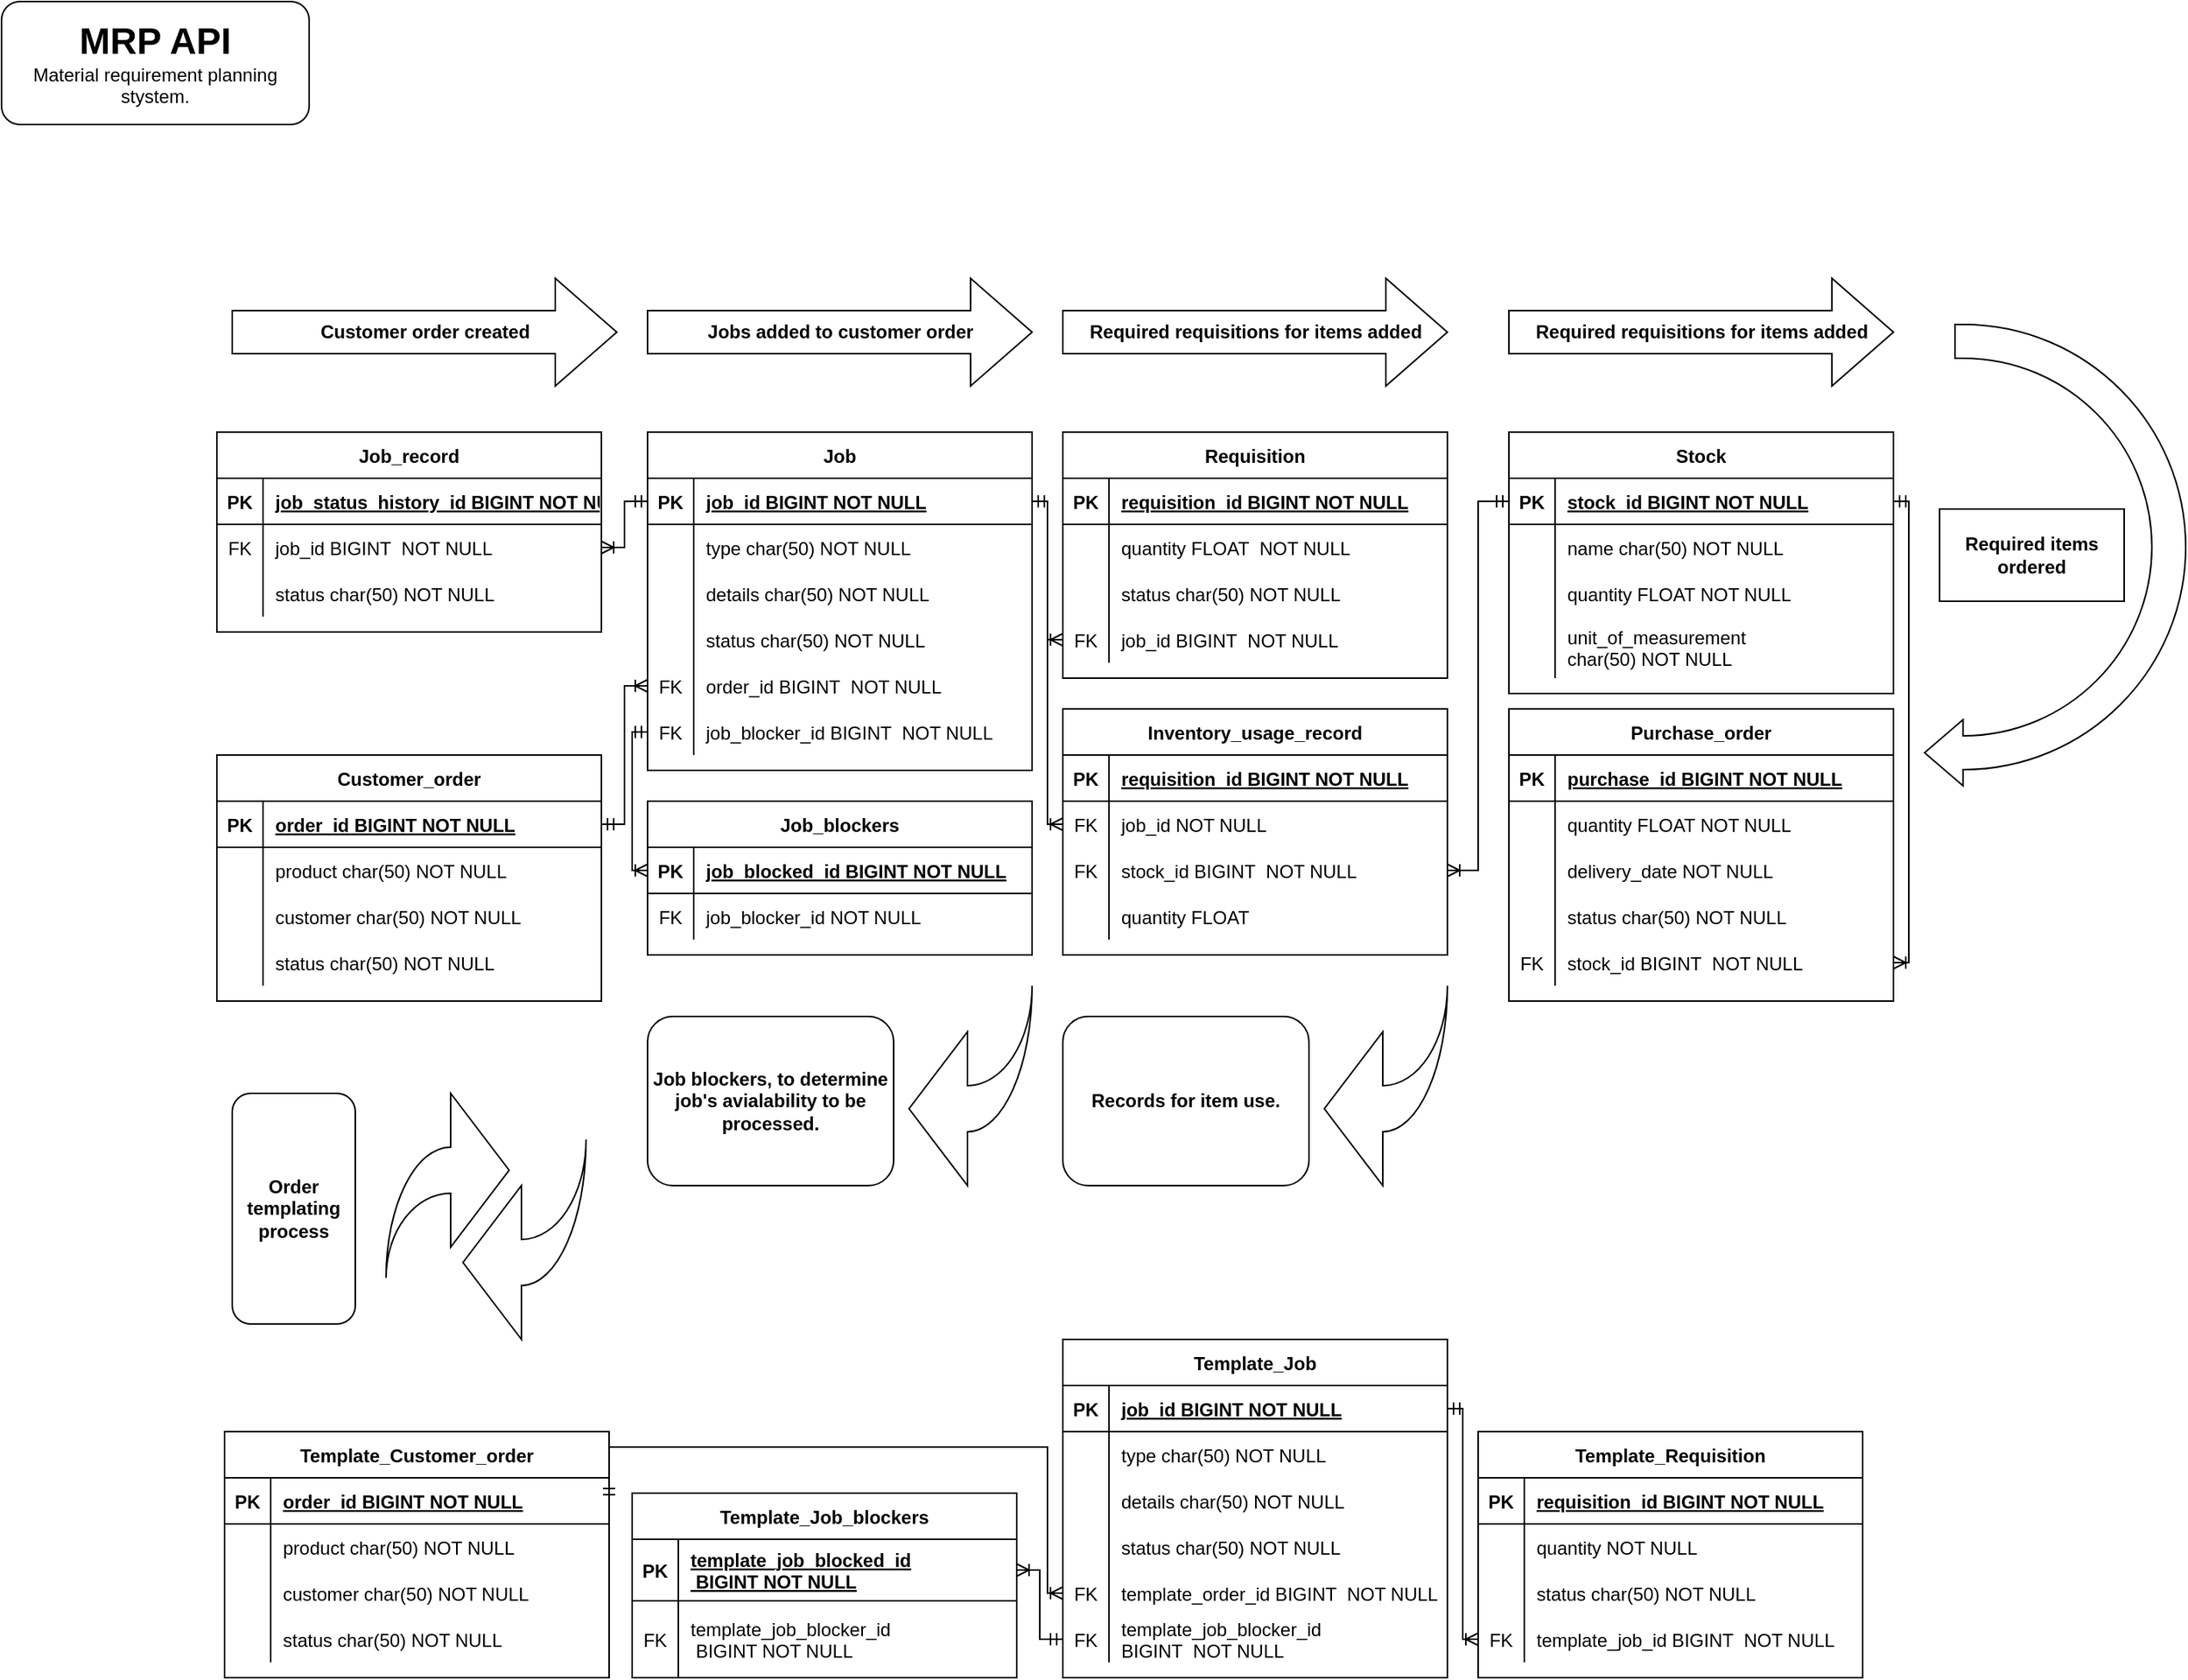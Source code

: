 <mxfile version="24.4.0" type="device">
  <diagram id="R2lEEEUBdFMjLlhIrx00" name="Page-1">
    <mxGraphModel dx="1674" dy="836" grid="1" gridSize="10" guides="1" tooltips="1" connect="1" arrows="1" fold="1" page="1" pageScale="1" pageWidth="850" pageHeight="1100" math="0" shadow="0" extFonts="Permanent Marker^https://fonts.googleapis.com/css?family=Permanent+Marker">
      <root>
        <mxCell id="0" />
        <mxCell id="1" parent="0" />
        <mxCell id="yjCjI1RA0RK06gxf6Pbv-181" value="Customer_order" style="shape=table;startSize=30;container=1;collapsible=1;childLayout=tableLayout;fixedRows=1;rowLines=0;fontStyle=1;align=center;resizeLast=1;" parent="1" vertex="1">
          <mxGeometry x="170" y="500" width="250" height="160" as="geometry" />
        </mxCell>
        <mxCell id="yjCjI1RA0RK06gxf6Pbv-182" value="" style="shape=partialRectangle;collapsible=0;dropTarget=0;pointerEvents=0;fillColor=none;points=[[0,0.5],[1,0.5]];portConstraint=eastwest;top=0;left=0;right=0;bottom=1;" parent="yjCjI1RA0RK06gxf6Pbv-181" vertex="1">
          <mxGeometry y="30" width="250" height="30" as="geometry" />
        </mxCell>
        <mxCell id="yjCjI1RA0RK06gxf6Pbv-183" value="PK" style="shape=partialRectangle;overflow=hidden;connectable=0;fillColor=none;top=0;left=0;bottom=0;right=0;fontStyle=1;" parent="yjCjI1RA0RK06gxf6Pbv-182" vertex="1">
          <mxGeometry width="30" height="30" as="geometry">
            <mxRectangle width="30" height="30" as="alternateBounds" />
          </mxGeometry>
        </mxCell>
        <mxCell id="yjCjI1RA0RK06gxf6Pbv-184" value="order_id BIGINT NOT NULL" style="shape=partialRectangle;overflow=hidden;connectable=0;fillColor=none;top=0;left=0;bottom=0;right=0;align=left;spacingLeft=6;fontStyle=5;" parent="yjCjI1RA0RK06gxf6Pbv-182" vertex="1">
          <mxGeometry x="30" width="220" height="30" as="geometry">
            <mxRectangle width="220" height="30" as="alternateBounds" />
          </mxGeometry>
        </mxCell>
        <mxCell id="yjCjI1RA0RK06gxf6Pbv-185" value="" style="shape=partialRectangle;collapsible=0;dropTarget=0;pointerEvents=0;fillColor=none;points=[[0,0.5],[1,0.5]];portConstraint=eastwest;top=0;left=0;right=0;bottom=0;" parent="yjCjI1RA0RK06gxf6Pbv-181" vertex="1">
          <mxGeometry y="60" width="250" height="30" as="geometry" />
        </mxCell>
        <mxCell id="yjCjI1RA0RK06gxf6Pbv-186" value="" style="shape=partialRectangle;overflow=hidden;connectable=0;fillColor=none;top=0;left=0;bottom=0;right=0;" parent="yjCjI1RA0RK06gxf6Pbv-185" vertex="1">
          <mxGeometry width="30" height="30" as="geometry">
            <mxRectangle width="30" height="30" as="alternateBounds" />
          </mxGeometry>
        </mxCell>
        <mxCell id="yjCjI1RA0RK06gxf6Pbv-187" value="product char(50) NOT NULL" style="shape=partialRectangle;overflow=hidden;connectable=0;fillColor=none;top=0;left=0;bottom=0;right=0;align=left;spacingLeft=6;" parent="yjCjI1RA0RK06gxf6Pbv-185" vertex="1">
          <mxGeometry x="30" width="220" height="30" as="geometry">
            <mxRectangle width="220" height="30" as="alternateBounds" />
          </mxGeometry>
        </mxCell>
        <mxCell id="yjCjI1RA0RK06gxf6Pbv-188" style="shape=partialRectangle;collapsible=0;dropTarget=0;pointerEvents=0;fillColor=none;points=[[0,0.5],[1,0.5]];portConstraint=eastwest;top=0;left=0;right=0;bottom=0;" parent="yjCjI1RA0RK06gxf6Pbv-181" vertex="1">
          <mxGeometry y="90" width="250" height="30" as="geometry" />
        </mxCell>
        <mxCell id="yjCjI1RA0RK06gxf6Pbv-189" style="shape=partialRectangle;overflow=hidden;connectable=0;fillColor=none;top=0;left=0;bottom=0;right=0;" parent="yjCjI1RA0RK06gxf6Pbv-188" vertex="1">
          <mxGeometry width="30" height="30" as="geometry">
            <mxRectangle width="30" height="30" as="alternateBounds" />
          </mxGeometry>
        </mxCell>
        <mxCell id="yjCjI1RA0RK06gxf6Pbv-190" value="customer char(50) NOT NULL" style="shape=partialRectangle;overflow=hidden;connectable=0;fillColor=none;top=0;left=0;bottom=0;right=0;align=left;spacingLeft=6;" parent="yjCjI1RA0RK06gxf6Pbv-188" vertex="1">
          <mxGeometry x="30" width="220" height="30" as="geometry">
            <mxRectangle width="220" height="30" as="alternateBounds" />
          </mxGeometry>
        </mxCell>
        <mxCell id="yjCjI1RA0RK06gxf6Pbv-191" value="" style="shape=partialRectangle;collapsible=0;dropTarget=0;pointerEvents=0;fillColor=none;points=[[0,0.5],[1,0.5]];portConstraint=eastwest;top=0;left=0;right=0;bottom=0;" parent="yjCjI1RA0RK06gxf6Pbv-181" vertex="1">
          <mxGeometry y="120" width="250" height="30" as="geometry" />
        </mxCell>
        <mxCell id="yjCjI1RA0RK06gxf6Pbv-192" value="" style="shape=partialRectangle;overflow=hidden;connectable=0;fillColor=none;top=0;left=0;bottom=0;right=0;" parent="yjCjI1RA0RK06gxf6Pbv-191" vertex="1">
          <mxGeometry width="30" height="30" as="geometry">
            <mxRectangle width="30" height="30" as="alternateBounds" />
          </mxGeometry>
        </mxCell>
        <mxCell id="yjCjI1RA0RK06gxf6Pbv-193" value="status char(50) NOT NULL" style="shape=partialRectangle;overflow=hidden;connectable=0;fillColor=none;top=0;left=0;bottom=0;right=0;align=left;spacingLeft=6;" parent="yjCjI1RA0RK06gxf6Pbv-191" vertex="1">
          <mxGeometry x="30" width="220" height="30" as="geometry">
            <mxRectangle width="220" height="30" as="alternateBounds" />
          </mxGeometry>
        </mxCell>
        <mxCell id="yjCjI1RA0RK06gxf6Pbv-194" value="Job" style="shape=table;startSize=30;container=1;collapsible=1;childLayout=tableLayout;fixedRows=1;rowLines=0;fontStyle=1;align=center;resizeLast=1;" parent="1" vertex="1">
          <mxGeometry x="450" y="290" width="250" height="220" as="geometry" />
        </mxCell>
        <mxCell id="yjCjI1RA0RK06gxf6Pbv-195" value="" style="shape=partialRectangle;collapsible=0;dropTarget=0;pointerEvents=0;fillColor=none;points=[[0,0.5],[1,0.5]];portConstraint=eastwest;top=0;left=0;right=0;bottom=1;" parent="yjCjI1RA0RK06gxf6Pbv-194" vertex="1">
          <mxGeometry y="30" width="250" height="30" as="geometry" />
        </mxCell>
        <mxCell id="yjCjI1RA0RK06gxf6Pbv-196" value="PK" style="shape=partialRectangle;overflow=hidden;connectable=0;fillColor=none;top=0;left=0;bottom=0;right=0;fontStyle=1;" parent="yjCjI1RA0RK06gxf6Pbv-195" vertex="1">
          <mxGeometry width="30" height="30" as="geometry">
            <mxRectangle width="30" height="30" as="alternateBounds" />
          </mxGeometry>
        </mxCell>
        <mxCell id="yjCjI1RA0RK06gxf6Pbv-197" value="job_id BIGINT NOT NULL" style="shape=partialRectangle;overflow=hidden;connectable=0;fillColor=none;top=0;left=0;bottom=0;right=0;align=left;spacingLeft=6;fontStyle=5;" parent="yjCjI1RA0RK06gxf6Pbv-195" vertex="1">
          <mxGeometry x="30" width="220" height="30" as="geometry">
            <mxRectangle width="220" height="30" as="alternateBounds" />
          </mxGeometry>
        </mxCell>
        <mxCell id="yjCjI1RA0RK06gxf6Pbv-198" value="" style="shape=partialRectangle;collapsible=0;dropTarget=0;pointerEvents=0;fillColor=none;points=[[0,0.5],[1,0.5]];portConstraint=eastwest;top=0;left=0;right=0;bottom=0;" parent="yjCjI1RA0RK06gxf6Pbv-194" vertex="1">
          <mxGeometry y="60" width="250" height="30" as="geometry" />
        </mxCell>
        <mxCell id="yjCjI1RA0RK06gxf6Pbv-199" value="" style="shape=partialRectangle;overflow=hidden;connectable=0;fillColor=none;top=0;left=0;bottom=0;right=0;" parent="yjCjI1RA0RK06gxf6Pbv-198" vertex="1">
          <mxGeometry width="30" height="30" as="geometry">
            <mxRectangle width="30" height="30" as="alternateBounds" />
          </mxGeometry>
        </mxCell>
        <mxCell id="yjCjI1RA0RK06gxf6Pbv-200" value="type char(50) NOT NULL" style="shape=partialRectangle;overflow=hidden;connectable=0;fillColor=none;top=0;left=0;bottom=0;right=0;align=left;spacingLeft=6;" parent="yjCjI1RA0RK06gxf6Pbv-198" vertex="1">
          <mxGeometry x="30" width="220" height="30" as="geometry">
            <mxRectangle width="220" height="30" as="alternateBounds" />
          </mxGeometry>
        </mxCell>
        <mxCell id="yjCjI1RA0RK06gxf6Pbv-201" style="shape=partialRectangle;collapsible=0;dropTarget=0;pointerEvents=0;fillColor=none;points=[[0,0.5],[1,0.5]];portConstraint=eastwest;top=0;left=0;right=0;bottom=0;" parent="yjCjI1RA0RK06gxf6Pbv-194" vertex="1">
          <mxGeometry y="90" width="250" height="30" as="geometry" />
        </mxCell>
        <mxCell id="yjCjI1RA0RK06gxf6Pbv-202" style="shape=partialRectangle;overflow=hidden;connectable=0;fillColor=none;top=0;left=0;bottom=0;right=0;" parent="yjCjI1RA0RK06gxf6Pbv-201" vertex="1">
          <mxGeometry width="30" height="30" as="geometry">
            <mxRectangle width="30" height="30" as="alternateBounds" />
          </mxGeometry>
        </mxCell>
        <mxCell id="yjCjI1RA0RK06gxf6Pbv-203" value="details char(50) NOT NULL" style="shape=partialRectangle;overflow=hidden;connectable=0;fillColor=none;top=0;left=0;bottom=0;right=0;align=left;spacingLeft=6;" parent="yjCjI1RA0RK06gxf6Pbv-201" vertex="1">
          <mxGeometry x="30" width="220" height="30" as="geometry">
            <mxRectangle width="220" height="30" as="alternateBounds" />
          </mxGeometry>
        </mxCell>
        <mxCell id="yjCjI1RA0RK06gxf6Pbv-204" value="" style="shape=partialRectangle;collapsible=0;dropTarget=0;pointerEvents=0;fillColor=none;points=[[0,0.5],[1,0.5]];portConstraint=eastwest;top=0;left=0;right=0;bottom=0;" parent="yjCjI1RA0RK06gxf6Pbv-194" vertex="1">
          <mxGeometry y="120" width="250" height="30" as="geometry" />
        </mxCell>
        <mxCell id="yjCjI1RA0RK06gxf6Pbv-205" value="" style="shape=partialRectangle;overflow=hidden;connectable=0;fillColor=none;top=0;left=0;bottom=0;right=0;" parent="yjCjI1RA0RK06gxf6Pbv-204" vertex="1">
          <mxGeometry width="30" height="30" as="geometry">
            <mxRectangle width="30" height="30" as="alternateBounds" />
          </mxGeometry>
        </mxCell>
        <mxCell id="yjCjI1RA0RK06gxf6Pbv-206" value="status char(50) NOT NULL" style="shape=partialRectangle;overflow=hidden;connectable=0;fillColor=none;top=0;left=0;bottom=0;right=0;align=left;spacingLeft=6;" parent="yjCjI1RA0RK06gxf6Pbv-204" vertex="1">
          <mxGeometry x="30" width="220" height="30" as="geometry">
            <mxRectangle width="220" height="30" as="alternateBounds" />
          </mxGeometry>
        </mxCell>
        <mxCell id="yjCjI1RA0RK06gxf6Pbv-207" style="shape=partialRectangle;collapsible=0;dropTarget=0;pointerEvents=0;fillColor=none;points=[[0,0.5],[1,0.5]];portConstraint=eastwest;top=0;left=0;right=0;bottom=0;" parent="yjCjI1RA0RK06gxf6Pbv-194" vertex="1">
          <mxGeometry y="150" width="250" height="30" as="geometry" />
        </mxCell>
        <mxCell id="yjCjI1RA0RK06gxf6Pbv-208" value="FK" style="shape=partialRectangle;overflow=hidden;connectable=0;fillColor=none;top=0;left=0;bottom=0;right=0;" parent="yjCjI1RA0RK06gxf6Pbv-207" vertex="1">
          <mxGeometry width="30" height="30" as="geometry">
            <mxRectangle width="30" height="30" as="alternateBounds" />
          </mxGeometry>
        </mxCell>
        <mxCell id="yjCjI1RA0RK06gxf6Pbv-209" value="order_id BIGINT  NOT NULL" style="shape=partialRectangle;overflow=hidden;connectable=0;fillColor=none;top=0;left=0;bottom=0;right=0;align=left;spacingLeft=6;" parent="yjCjI1RA0RK06gxf6Pbv-207" vertex="1">
          <mxGeometry x="30" width="220" height="30" as="geometry">
            <mxRectangle width="220" height="30" as="alternateBounds" />
          </mxGeometry>
        </mxCell>
        <mxCell id="yjCjI1RA0RK06gxf6Pbv-210" style="shape=partialRectangle;collapsible=0;dropTarget=0;pointerEvents=0;fillColor=none;points=[[0,0.5],[1,0.5]];portConstraint=eastwest;top=0;left=0;right=0;bottom=0;" parent="yjCjI1RA0RK06gxf6Pbv-194" vertex="1">
          <mxGeometry y="180" width="250" height="30" as="geometry" />
        </mxCell>
        <mxCell id="yjCjI1RA0RK06gxf6Pbv-211" value="FK" style="shape=partialRectangle;overflow=hidden;connectable=0;fillColor=none;top=0;left=0;bottom=0;right=0;" parent="yjCjI1RA0RK06gxf6Pbv-210" vertex="1">
          <mxGeometry width="30" height="30" as="geometry">
            <mxRectangle width="30" height="30" as="alternateBounds" />
          </mxGeometry>
        </mxCell>
        <mxCell id="yjCjI1RA0RK06gxf6Pbv-212" value="job_blocker_id BIGINT  NOT NULL" style="shape=partialRectangle;overflow=hidden;connectable=0;fillColor=none;top=0;left=0;bottom=0;right=0;align=left;spacingLeft=6;" parent="yjCjI1RA0RK06gxf6Pbv-210" vertex="1">
          <mxGeometry x="30" width="220" height="30" as="geometry">
            <mxRectangle width="220" height="30" as="alternateBounds" />
          </mxGeometry>
        </mxCell>
        <mxCell id="yjCjI1RA0RK06gxf6Pbv-213" value="" style="edgeStyle=orthogonalEdgeStyle;fontSize=12;html=1;endArrow=ERoneToMany;startArrow=ERmandOne;rounded=0;exitX=1;exitY=0.5;exitDx=0;exitDy=0;entryX=0;entryY=0.5;entryDx=0;entryDy=0;" parent="1" source="yjCjI1RA0RK06gxf6Pbv-182" target="yjCjI1RA0RK06gxf6Pbv-207" edge="1">
          <mxGeometry width="100" height="100" relative="1" as="geometry">
            <mxPoint x="780" y="260" as="sourcePoint" />
            <mxPoint x="880" y="160" as="targetPoint" />
          </mxGeometry>
        </mxCell>
        <mxCell id="yjCjI1RA0RK06gxf6Pbv-214" value="Requisition" style="shape=table;startSize=30;container=1;collapsible=1;childLayout=tableLayout;fixedRows=1;rowLines=0;fontStyle=1;align=center;resizeLast=1;" parent="1" vertex="1">
          <mxGeometry x="720" y="290" width="250" height="160" as="geometry" />
        </mxCell>
        <mxCell id="yjCjI1RA0RK06gxf6Pbv-215" value="" style="shape=partialRectangle;collapsible=0;dropTarget=0;pointerEvents=0;fillColor=none;points=[[0,0.5],[1,0.5]];portConstraint=eastwest;top=0;left=0;right=0;bottom=1;" parent="yjCjI1RA0RK06gxf6Pbv-214" vertex="1">
          <mxGeometry y="30" width="250" height="30" as="geometry" />
        </mxCell>
        <mxCell id="yjCjI1RA0RK06gxf6Pbv-216" value="PK" style="shape=partialRectangle;overflow=hidden;connectable=0;fillColor=none;top=0;left=0;bottom=0;right=0;fontStyle=1;" parent="yjCjI1RA0RK06gxf6Pbv-215" vertex="1">
          <mxGeometry width="30" height="30" as="geometry">
            <mxRectangle width="30" height="30" as="alternateBounds" />
          </mxGeometry>
        </mxCell>
        <mxCell id="yjCjI1RA0RK06gxf6Pbv-217" value="requisition_id BIGINT NOT NULL" style="shape=partialRectangle;overflow=hidden;connectable=0;fillColor=none;top=0;left=0;bottom=0;right=0;align=left;spacingLeft=6;fontStyle=5;" parent="yjCjI1RA0RK06gxf6Pbv-215" vertex="1">
          <mxGeometry x="30" width="220" height="30" as="geometry">
            <mxRectangle width="220" height="30" as="alternateBounds" />
          </mxGeometry>
        </mxCell>
        <mxCell id="yjCjI1RA0RK06gxf6Pbv-218" value="" style="shape=partialRectangle;collapsible=0;dropTarget=0;pointerEvents=0;fillColor=none;points=[[0,0.5],[1,0.5]];portConstraint=eastwest;top=0;left=0;right=0;bottom=0;" parent="yjCjI1RA0RK06gxf6Pbv-214" vertex="1">
          <mxGeometry y="60" width="250" height="30" as="geometry" />
        </mxCell>
        <mxCell id="yjCjI1RA0RK06gxf6Pbv-219" value="" style="shape=partialRectangle;overflow=hidden;connectable=0;fillColor=none;top=0;left=0;bottom=0;right=0;" parent="yjCjI1RA0RK06gxf6Pbv-218" vertex="1">
          <mxGeometry width="30" height="30" as="geometry">
            <mxRectangle width="30" height="30" as="alternateBounds" />
          </mxGeometry>
        </mxCell>
        <mxCell id="yjCjI1RA0RK06gxf6Pbv-220" value="quantity FLOAT  NOT NULL" style="shape=partialRectangle;overflow=hidden;connectable=0;fillColor=none;top=0;left=0;bottom=0;right=0;align=left;spacingLeft=6;" parent="yjCjI1RA0RK06gxf6Pbv-218" vertex="1">
          <mxGeometry x="30" width="220" height="30" as="geometry">
            <mxRectangle width="220" height="30" as="alternateBounds" />
          </mxGeometry>
        </mxCell>
        <mxCell id="yjCjI1RA0RK06gxf6Pbv-221" value="" style="shape=partialRectangle;collapsible=0;dropTarget=0;pointerEvents=0;fillColor=none;points=[[0,0.5],[1,0.5]];portConstraint=eastwest;top=0;left=0;right=0;bottom=0;" parent="yjCjI1RA0RK06gxf6Pbv-214" vertex="1">
          <mxGeometry y="90" width="250" height="30" as="geometry" />
        </mxCell>
        <mxCell id="yjCjI1RA0RK06gxf6Pbv-222" value="" style="shape=partialRectangle;overflow=hidden;connectable=0;fillColor=none;top=0;left=0;bottom=0;right=0;" parent="yjCjI1RA0RK06gxf6Pbv-221" vertex="1">
          <mxGeometry width="30" height="30" as="geometry">
            <mxRectangle width="30" height="30" as="alternateBounds" />
          </mxGeometry>
        </mxCell>
        <mxCell id="yjCjI1RA0RK06gxf6Pbv-223" value="status char(50) NOT NULL" style="shape=partialRectangle;overflow=hidden;connectable=0;fillColor=none;top=0;left=0;bottom=0;right=0;align=left;spacingLeft=6;" parent="yjCjI1RA0RK06gxf6Pbv-221" vertex="1">
          <mxGeometry x="30" width="220" height="30" as="geometry">
            <mxRectangle width="220" height="30" as="alternateBounds" />
          </mxGeometry>
        </mxCell>
        <mxCell id="yjCjI1RA0RK06gxf6Pbv-224" style="shape=partialRectangle;collapsible=0;dropTarget=0;pointerEvents=0;fillColor=none;points=[[0,0.5],[1,0.5]];portConstraint=eastwest;top=0;left=0;right=0;bottom=0;" parent="yjCjI1RA0RK06gxf6Pbv-214" vertex="1">
          <mxGeometry y="120" width="250" height="30" as="geometry" />
        </mxCell>
        <mxCell id="yjCjI1RA0RK06gxf6Pbv-225" value="FK" style="shape=partialRectangle;overflow=hidden;connectable=0;fillColor=none;top=0;left=0;bottom=0;right=0;" parent="yjCjI1RA0RK06gxf6Pbv-224" vertex="1">
          <mxGeometry width="30" height="30" as="geometry">
            <mxRectangle width="30" height="30" as="alternateBounds" />
          </mxGeometry>
        </mxCell>
        <mxCell id="yjCjI1RA0RK06gxf6Pbv-226" value="job_id BIGINT  NOT NULL" style="shape=partialRectangle;overflow=hidden;connectable=0;fillColor=none;top=0;left=0;bottom=0;right=0;align=left;spacingLeft=6;" parent="yjCjI1RA0RK06gxf6Pbv-224" vertex="1">
          <mxGeometry x="30" width="220" height="30" as="geometry">
            <mxRectangle width="220" height="30" as="alternateBounds" />
          </mxGeometry>
        </mxCell>
        <mxCell id="yjCjI1RA0RK06gxf6Pbv-227" value="" style="edgeStyle=orthogonalEdgeStyle;fontSize=12;html=1;endArrow=ERoneToMany;startArrow=ERmandOne;rounded=0;entryX=0;entryY=0.5;entryDx=0;entryDy=0;exitX=1;exitY=0.5;exitDx=0;exitDy=0;" parent="1" source="yjCjI1RA0RK06gxf6Pbv-195" target="yjCjI1RA0RK06gxf6Pbv-224" edge="1">
          <mxGeometry width="100" height="100" relative="1" as="geometry">
            <mxPoint x="780" y="260" as="sourcePoint" />
            <mxPoint x="880" y="160" as="targetPoint" />
          </mxGeometry>
        </mxCell>
        <mxCell id="yjCjI1RA0RK06gxf6Pbv-228" value="Job_blockers" style="shape=table;startSize=30;container=1;collapsible=1;childLayout=tableLayout;fixedRows=1;rowLines=0;fontStyle=1;align=center;resizeLast=1;" parent="1" vertex="1">
          <mxGeometry x="450" y="530" width="250" height="100" as="geometry" />
        </mxCell>
        <mxCell id="yjCjI1RA0RK06gxf6Pbv-229" value="" style="shape=partialRectangle;collapsible=0;dropTarget=0;pointerEvents=0;fillColor=none;points=[[0,0.5],[1,0.5]];portConstraint=eastwest;top=0;left=0;right=0;bottom=1;" parent="yjCjI1RA0RK06gxf6Pbv-228" vertex="1">
          <mxGeometry y="30" width="250" height="30" as="geometry" />
        </mxCell>
        <mxCell id="yjCjI1RA0RK06gxf6Pbv-230" value="PK" style="shape=partialRectangle;overflow=hidden;connectable=0;fillColor=none;top=0;left=0;bottom=0;right=0;fontStyle=1;" parent="yjCjI1RA0RK06gxf6Pbv-229" vertex="1">
          <mxGeometry width="30" height="30" as="geometry">
            <mxRectangle width="30" height="30" as="alternateBounds" />
          </mxGeometry>
        </mxCell>
        <mxCell id="yjCjI1RA0RK06gxf6Pbv-231" value="job_blocked_id BIGINT NOT NULL" style="shape=partialRectangle;overflow=hidden;connectable=0;fillColor=none;top=0;left=0;bottom=0;right=0;align=left;spacingLeft=6;fontStyle=5;" parent="yjCjI1RA0RK06gxf6Pbv-229" vertex="1">
          <mxGeometry x="30" width="220" height="30" as="geometry">
            <mxRectangle width="220" height="30" as="alternateBounds" />
          </mxGeometry>
        </mxCell>
        <mxCell id="yjCjI1RA0RK06gxf6Pbv-232" value="" style="shape=partialRectangle;collapsible=0;dropTarget=0;pointerEvents=0;fillColor=none;points=[[0,0.5],[1,0.5]];portConstraint=eastwest;top=0;left=0;right=0;bottom=0;" parent="yjCjI1RA0RK06gxf6Pbv-228" vertex="1">
          <mxGeometry y="60" width="250" height="30" as="geometry" />
        </mxCell>
        <mxCell id="yjCjI1RA0RK06gxf6Pbv-233" value="FK" style="shape=partialRectangle;overflow=hidden;connectable=0;fillColor=none;top=0;left=0;bottom=0;right=0;" parent="yjCjI1RA0RK06gxf6Pbv-232" vertex="1">
          <mxGeometry width="30" height="30" as="geometry">
            <mxRectangle width="30" height="30" as="alternateBounds" />
          </mxGeometry>
        </mxCell>
        <mxCell id="yjCjI1RA0RK06gxf6Pbv-234" value="job_blocker_id NOT NULL" style="shape=partialRectangle;overflow=hidden;connectable=0;fillColor=none;top=0;left=0;bottom=0;right=0;align=left;spacingLeft=6;" parent="yjCjI1RA0RK06gxf6Pbv-232" vertex="1">
          <mxGeometry x="30" width="220" height="30" as="geometry">
            <mxRectangle width="220" height="30" as="alternateBounds" />
          </mxGeometry>
        </mxCell>
        <mxCell id="yjCjI1RA0RK06gxf6Pbv-235" value="" style="edgeStyle=orthogonalEdgeStyle;fontSize=12;html=1;endArrow=ERoneToMany;startArrow=ERmandOne;rounded=0;exitX=0;exitY=0.5;exitDx=0;exitDy=0;entryX=0;entryY=0.5;entryDx=0;entryDy=0;" parent="1" source="yjCjI1RA0RK06gxf6Pbv-210" target="yjCjI1RA0RK06gxf6Pbv-229" edge="1">
          <mxGeometry width="100" height="100" relative="1" as="geometry">
            <mxPoint x="260" y="670" as="sourcePoint" />
            <mxPoint x="360" y="570" as="targetPoint" />
          </mxGeometry>
        </mxCell>
        <mxCell id="yjCjI1RA0RK06gxf6Pbv-236" value="Stock" style="shape=table;startSize=30;container=1;collapsible=1;childLayout=tableLayout;fixedRows=1;rowLines=0;fontStyle=1;align=center;resizeLast=1;" parent="1" vertex="1">
          <mxGeometry x="1010" y="290" width="250" height="170" as="geometry" />
        </mxCell>
        <mxCell id="yjCjI1RA0RK06gxf6Pbv-237" value="" style="shape=partialRectangle;collapsible=0;dropTarget=0;pointerEvents=0;fillColor=none;points=[[0,0.5],[1,0.5]];portConstraint=eastwest;top=0;left=0;right=0;bottom=1;" parent="yjCjI1RA0RK06gxf6Pbv-236" vertex="1">
          <mxGeometry y="30" width="250" height="30" as="geometry" />
        </mxCell>
        <mxCell id="yjCjI1RA0RK06gxf6Pbv-238" value="PK" style="shape=partialRectangle;overflow=hidden;connectable=0;fillColor=none;top=0;left=0;bottom=0;right=0;fontStyle=1;" parent="yjCjI1RA0RK06gxf6Pbv-237" vertex="1">
          <mxGeometry width="30" height="30" as="geometry">
            <mxRectangle width="30" height="30" as="alternateBounds" />
          </mxGeometry>
        </mxCell>
        <mxCell id="yjCjI1RA0RK06gxf6Pbv-239" value="stock_id BIGINT NOT NULL" style="shape=partialRectangle;overflow=hidden;connectable=0;fillColor=none;top=0;left=0;bottom=0;right=0;align=left;spacingLeft=6;fontStyle=5;" parent="yjCjI1RA0RK06gxf6Pbv-237" vertex="1">
          <mxGeometry x="30" width="220" height="30" as="geometry">
            <mxRectangle width="220" height="30" as="alternateBounds" />
          </mxGeometry>
        </mxCell>
        <mxCell id="yjCjI1RA0RK06gxf6Pbv-240" value="" style="shape=partialRectangle;collapsible=0;dropTarget=0;pointerEvents=0;fillColor=none;points=[[0,0.5],[1,0.5]];portConstraint=eastwest;top=0;left=0;right=0;bottom=0;" parent="yjCjI1RA0RK06gxf6Pbv-236" vertex="1">
          <mxGeometry y="60" width="250" height="30" as="geometry" />
        </mxCell>
        <mxCell id="yjCjI1RA0RK06gxf6Pbv-241" value="" style="shape=partialRectangle;overflow=hidden;connectable=0;fillColor=none;top=0;left=0;bottom=0;right=0;" parent="yjCjI1RA0RK06gxf6Pbv-240" vertex="1">
          <mxGeometry width="30" height="30" as="geometry">
            <mxRectangle width="30" height="30" as="alternateBounds" />
          </mxGeometry>
        </mxCell>
        <mxCell id="yjCjI1RA0RK06gxf6Pbv-242" value="name char(50) NOT NULL" style="shape=partialRectangle;overflow=hidden;connectable=0;fillColor=none;top=0;left=0;bottom=0;right=0;align=left;spacingLeft=6;" parent="yjCjI1RA0RK06gxf6Pbv-240" vertex="1">
          <mxGeometry x="30" width="220" height="30" as="geometry">
            <mxRectangle width="220" height="30" as="alternateBounds" />
          </mxGeometry>
        </mxCell>
        <mxCell id="yjCjI1RA0RK06gxf6Pbv-243" value="" style="shape=partialRectangle;collapsible=0;dropTarget=0;pointerEvents=0;fillColor=none;points=[[0,0.5],[1,0.5]];portConstraint=eastwest;top=0;left=0;right=0;bottom=0;" parent="yjCjI1RA0RK06gxf6Pbv-236" vertex="1">
          <mxGeometry y="90" width="250" height="30" as="geometry" />
        </mxCell>
        <mxCell id="yjCjI1RA0RK06gxf6Pbv-244" value="" style="shape=partialRectangle;overflow=hidden;connectable=0;fillColor=none;top=0;left=0;bottom=0;right=0;" parent="yjCjI1RA0RK06gxf6Pbv-243" vertex="1">
          <mxGeometry width="30" height="30" as="geometry">
            <mxRectangle width="30" height="30" as="alternateBounds" />
          </mxGeometry>
        </mxCell>
        <mxCell id="yjCjI1RA0RK06gxf6Pbv-245" value="quantity FLOAT NOT NULL" style="shape=partialRectangle;overflow=hidden;connectable=0;fillColor=none;top=0;left=0;bottom=0;right=0;align=left;spacingLeft=6;" parent="yjCjI1RA0RK06gxf6Pbv-243" vertex="1">
          <mxGeometry x="30" width="220" height="30" as="geometry">
            <mxRectangle width="220" height="30" as="alternateBounds" />
          </mxGeometry>
        </mxCell>
        <mxCell id="yjCjI1RA0RK06gxf6Pbv-246" style="shape=partialRectangle;collapsible=0;dropTarget=0;pointerEvents=0;fillColor=none;points=[[0,0.5],[1,0.5]];portConstraint=eastwest;top=0;left=0;right=0;bottom=0;" parent="yjCjI1RA0RK06gxf6Pbv-236" vertex="1">
          <mxGeometry y="120" width="250" height="40" as="geometry" />
        </mxCell>
        <mxCell id="yjCjI1RA0RK06gxf6Pbv-247" value="" style="shape=partialRectangle;overflow=hidden;connectable=0;fillColor=none;top=0;left=0;bottom=0;right=0;" parent="yjCjI1RA0RK06gxf6Pbv-246" vertex="1">
          <mxGeometry width="30" height="40" as="geometry">
            <mxRectangle width="30" height="40" as="alternateBounds" />
          </mxGeometry>
        </mxCell>
        <mxCell id="yjCjI1RA0RK06gxf6Pbv-248" value="unit_of_measurement &#xa;char(50) NOT NULL" style="shape=partialRectangle;overflow=hidden;connectable=0;fillColor=none;top=0;left=0;bottom=0;right=0;align=left;spacingLeft=6;" parent="yjCjI1RA0RK06gxf6Pbv-246" vertex="1">
          <mxGeometry x="30" width="220" height="40" as="geometry">
            <mxRectangle width="220" height="40" as="alternateBounds" />
          </mxGeometry>
        </mxCell>
        <mxCell id="yjCjI1RA0RK06gxf6Pbv-249" value="Purchase_order" style="shape=table;startSize=30;container=1;collapsible=1;childLayout=tableLayout;fixedRows=1;rowLines=0;fontStyle=1;align=center;resizeLast=1;" parent="1" vertex="1">
          <mxGeometry x="1010" y="470" width="250" height="190" as="geometry" />
        </mxCell>
        <mxCell id="yjCjI1RA0RK06gxf6Pbv-250" value="" style="shape=partialRectangle;collapsible=0;dropTarget=0;pointerEvents=0;fillColor=none;points=[[0,0.5],[1,0.5]];portConstraint=eastwest;top=0;left=0;right=0;bottom=1;" parent="yjCjI1RA0RK06gxf6Pbv-249" vertex="1">
          <mxGeometry y="30" width="250" height="30" as="geometry" />
        </mxCell>
        <mxCell id="yjCjI1RA0RK06gxf6Pbv-251" value="PK" style="shape=partialRectangle;overflow=hidden;connectable=0;fillColor=none;top=0;left=0;bottom=0;right=0;fontStyle=1;" parent="yjCjI1RA0RK06gxf6Pbv-250" vertex="1">
          <mxGeometry width="30" height="30" as="geometry">
            <mxRectangle width="30" height="30" as="alternateBounds" />
          </mxGeometry>
        </mxCell>
        <mxCell id="yjCjI1RA0RK06gxf6Pbv-252" value="purchase_id BIGINT NOT NULL" style="shape=partialRectangle;overflow=hidden;connectable=0;fillColor=none;top=0;left=0;bottom=0;right=0;align=left;spacingLeft=6;fontStyle=5;" parent="yjCjI1RA0RK06gxf6Pbv-250" vertex="1">
          <mxGeometry x="30" width="220" height="30" as="geometry">
            <mxRectangle width="220" height="30" as="alternateBounds" />
          </mxGeometry>
        </mxCell>
        <mxCell id="yjCjI1RA0RK06gxf6Pbv-253" value="" style="shape=partialRectangle;collapsible=0;dropTarget=0;pointerEvents=0;fillColor=none;points=[[0,0.5],[1,0.5]];portConstraint=eastwest;top=0;left=0;right=0;bottom=0;" parent="yjCjI1RA0RK06gxf6Pbv-249" vertex="1">
          <mxGeometry y="60" width="250" height="30" as="geometry" />
        </mxCell>
        <mxCell id="yjCjI1RA0RK06gxf6Pbv-254" value="" style="shape=partialRectangle;overflow=hidden;connectable=0;fillColor=none;top=0;left=0;bottom=0;right=0;" parent="yjCjI1RA0RK06gxf6Pbv-253" vertex="1">
          <mxGeometry width="30" height="30" as="geometry">
            <mxRectangle width="30" height="30" as="alternateBounds" />
          </mxGeometry>
        </mxCell>
        <mxCell id="yjCjI1RA0RK06gxf6Pbv-255" value="quantity FLOAT NOT NULL" style="shape=partialRectangle;overflow=hidden;connectable=0;fillColor=none;top=0;left=0;bottom=0;right=0;align=left;spacingLeft=6;" parent="yjCjI1RA0RK06gxf6Pbv-253" vertex="1">
          <mxGeometry x="30" width="220" height="30" as="geometry">
            <mxRectangle width="220" height="30" as="alternateBounds" />
          </mxGeometry>
        </mxCell>
        <mxCell id="yjCjI1RA0RK06gxf6Pbv-256" style="shape=partialRectangle;collapsible=0;dropTarget=0;pointerEvents=0;fillColor=none;points=[[0,0.5],[1,0.5]];portConstraint=eastwest;top=0;left=0;right=0;bottom=0;" parent="yjCjI1RA0RK06gxf6Pbv-249" vertex="1">
          <mxGeometry y="90" width="250" height="30" as="geometry" />
        </mxCell>
        <mxCell id="yjCjI1RA0RK06gxf6Pbv-257" value="" style="shape=partialRectangle;overflow=hidden;connectable=0;fillColor=none;top=0;left=0;bottom=0;right=0;" parent="yjCjI1RA0RK06gxf6Pbv-256" vertex="1">
          <mxGeometry width="30" height="30" as="geometry">
            <mxRectangle width="30" height="30" as="alternateBounds" />
          </mxGeometry>
        </mxCell>
        <mxCell id="yjCjI1RA0RK06gxf6Pbv-258" value="delivery_date NOT NULL" style="shape=partialRectangle;overflow=hidden;connectable=0;fillColor=none;top=0;left=0;bottom=0;right=0;align=left;spacingLeft=6;" parent="yjCjI1RA0RK06gxf6Pbv-256" vertex="1">
          <mxGeometry x="30" width="220" height="30" as="geometry">
            <mxRectangle width="220" height="30" as="alternateBounds" />
          </mxGeometry>
        </mxCell>
        <mxCell id="yjCjI1RA0RK06gxf6Pbv-259" style="shape=partialRectangle;collapsible=0;dropTarget=0;pointerEvents=0;fillColor=none;points=[[0,0.5],[1,0.5]];portConstraint=eastwest;top=0;left=0;right=0;bottom=0;" parent="yjCjI1RA0RK06gxf6Pbv-249" vertex="1">
          <mxGeometry y="120" width="250" height="30" as="geometry" />
        </mxCell>
        <mxCell id="yjCjI1RA0RK06gxf6Pbv-260" style="shape=partialRectangle;overflow=hidden;connectable=0;fillColor=none;top=0;left=0;bottom=0;right=0;" parent="yjCjI1RA0RK06gxf6Pbv-259" vertex="1">
          <mxGeometry width="30" height="30" as="geometry">
            <mxRectangle width="30" height="30" as="alternateBounds" />
          </mxGeometry>
        </mxCell>
        <mxCell id="yjCjI1RA0RK06gxf6Pbv-261" value="status char(50) NOT NULL" style="shape=partialRectangle;overflow=hidden;connectable=0;fillColor=none;top=0;left=0;bottom=0;right=0;align=left;spacingLeft=6;" parent="yjCjI1RA0RK06gxf6Pbv-259" vertex="1">
          <mxGeometry x="30" width="220" height="30" as="geometry">
            <mxRectangle width="220" height="30" as="alternateBounds" />
          </mxGeometry>
        </mxCell>
        <mxCell id="yjCjI1RA0RK06gxf6Pbv-262" style="shape=partialRectangle;collapsible=0;dropTarget=0;pointerEvents=0;fillColor=none;points=[[0,0.5],[1,0.5]];portConstraint=eastwest;top=0;left=0;right=0;bottom=0;" parent="yjCjI1RA0RK06gxf6Pbv-249" vertex="1">
          <mxGeometry y="150" width="250" height="30" as="geometry" />
        </mxCell>
        <mxCell id="yjCjI1RA0RK06gxf6Pbv-263" value="FK" style="shape=partialRectangle;overflow=hidden;connectable=0;fillColor=none;top=0;left=0;bottom=0;right=0;" parent="yjCjI1RA0RK06gxf6Pbv-262" vertex="1">
          <mxGeometry width="30" height="30" as="geometry">
            <mxRectangle width="30" height="30" as="alternateBounds" />
          </mxGeometry>
        </mxCell>
        <mxCell id="yjCjI1RA0RK06gxf6Pbv-264" value="stock_id BIGINT  NOT NULL" style="shape=partialRectangle;overflow=hidden;connectable=0;fillColor=none;top=0;left=0;bottom=0;right=0;align=left;spacingLeft=6;" parent="yjCjI1RA0RK06gxf6Pbv-262" vertex="1">
          <mxGeometry x="30" width="220" height="30" as="geometry">
            <mxRectangle width="220" height="30" as="alternateBounds" />
          </mxGeometry>
        </mxCell>
        <mxCell id="yjCjI1RA0RK06gxf6Pbv-265" value="" style="edgeStyle=orthogonalEdgeStyle;fontSize=12;html=1;endArrow=ERoneToMany;startArrow=ERmandOne;rounded=0;entryX=1;entryY=0.5;entryDx=0;entryDy=0;exitX=1;exitY=0.5;exitDx=0;exitDy=0;" parent="1" source="yjCjI1RA0RK06gxf6Pbv-237" target="yjCjI1RA0RK06gxf6Pbv-262" edge="1">
          <mxGeometry width="100" height="100" relative="1" as="geometry">
            <mxPoint x="810" y="790" as="sourcePoint" />
            <mxPoint x="910" y="690" as="targetPoint" />
          </mxGeometry>
        </mxCell>
        <mxCell id="yjCjI1RA0RK06gxf6Pbv-266" value="Inventory_usage_record" style="shape=table;startSize=30;container=1;collapsible=1;childLayout=tableLayout;fixedRows=1;rowLines=0;fontStyle=1;align=center;resizeLast=1;" parent="1" vertex="1">
          <mxGeometry x="720" y="470" width="250" height="160" as="geometry" />
        </mxCell>
        <mxCell id="yjCjI1RA0RK06gxf6Pbv-267" value="" style="shape=partialRectangle;collapsible=0;dropTarget=0;pointerEvents=0;fillColor=none;points=[[0,0.5],[1,0.5]];portConstraint=eastwest;top=0;left=0;right=0;bottom=1;" parent="yjCjI1RA0RK06gxf6Pbv-266" vertex="1">
          <mxGeometry y="30" width="250" height="30" as="geometry" />
        </mxCell>
        <mxCell id="yjCjI1RA0RK06gxf6Pbv-268" value="PK" style="shape=partialRectangle;overflow=hidden;connectable=0;fillColor=none;top=0;left=0;bottom=0;right=0;fontStyle=1;" parent="yjCjI1RA0RK06gxf6Pbv-267" vertex="1">
          <mxGeometry width="30" height="30" as="geometry">
            <mxRectangle width="30" height="30" as="alternateBounds" />
          </mxGeometry>
        </mxCell>
        <mxCell id="yjCjI1RA0RK06gxf6Pbv-269" value="requisition_id BIGINT NOT NULL" style="shape=partialRectangle;overflow=hidden;connectable=0;fillColor=none;top=0;left=0;bottom=0;right=0;align=left;spacingLeft=6;fontStyle=5;" parent="yjCjI1RA0RK06gxf6Pbv-267" vertex="1">
          <mxGeometry x="30" width="220" height="30" as="geometry">
            <mxRectangle width="220" height="30" as="alternateBounds" />
          </mxGeometry>
        </mxCell>
        <mxCell id="yjCjI1RA0RK06gxf6Pbv-270" value="" style="shape=partialRectangle;collapsible=0;dropTarget=0;pointerEvents=0;fillColor=none;points=[[0,0.5],[1,0.5]];portConstraint=eastwest;top=0;left=0;right=0;bottom=0;" parent="yjCjI1RA0RK06gxf6Pbv-266" vertex="1">
          <mxGeometry y="60" width="250" height="30" as="geometry" />
        </mxCell>
        <mxCell id="yjCjI1RA0RK06gxf6Pbv-271" value="FK" style="shape=partialRectangle;overflow=hidden;connectable=0;fillColor=none;top=0;left=0;bottom=0;right=0;" parent="yjCjI1RA0RK06gxf6Pbv-270" vertex="1">
          <mxGeometry width="30" height="30" as="geometry">
            <mxRectangle width="30" height="30" as="alternateBounds" />
          </mxGeometry>
        </mxCell>
        <mxCell id="yjCjI1RA0RK06gxf6Pbv-272" value="job_id NOT NULL" style="shape=partialRectangle;overflow=hidden;connectable=0;fillColor=none;top=0;left=0;bottom=0;right=0;align=left;spacingLeft=6;" parent="yjCjI1RA0RK06gxf6Pbv-270" vertex="1">
          <mxGeometry x="30" width="220" height="30" as="geometry">
            <mxRectangle width="220" height="30" as="alternateBounds" />
          </mxGeometry>
        </mxCell>
        <mxCell id="yjCjI1RA0RK06gxf6Pbv-273" value="" style="shape=partialRectangle;collapsible=0;dropTarget=0;pointerEvents=0;fillColor=none;points=[[0,0.5],[1,0.5]];portConstraint=eastwest;top=0;left=0;right=0;bottom=0;" parent="yjCjI1RA0RK06gxf6Pbv-266" vertex="1">
          <mxGeometry y="90" width="250" height="30" as="geometry" />
        </mxCell>
        <mxCell id="yjCjI1RA0RK06gxf6Pbv-274" value="FK" style="shape=partialRectangle;overflow=hidden;connectable=0;fillColor=none;top=0;left=0;bottom=0;right=0;" parent="yjCjI1RA0RK06gxf6Pbv-273" vertex="1">
          <mxGeometry width="30" height="30" as="geometry">
            <mxRectangle width="30" height="30" as="alternateBounds" />
          </mxGeometry>
        </mxCell>
        <mxCell id="yjCjI1RA0RK06gxf6Pbv-275" value="stock_id BIGINT  NOT NULL" style="shape=partialRectangle;overflow=hidden;connectable=0;fillColor=none;top=0;left=0;bottom=0;right=0;align=left;spacingLeft=6;" parent="yjCjI1RA0RK06gxf6Pbv-273" vertex="1">
          <mxGeometry x="30" width="220" height="30" as="geometry">
            <mxRectangle width="220" height="30" as="alternateBounds" />
          </mxGeometry>
        </mxCell>
        <mxCell id="yjCjI1RA0RK06gxf6Pbv-276" style="shape=partialRectangle;collapsible=0;dropTarget=0;pointerEvents=0;fillColor=none;points=[[0,0.5],[1,0.5]];portConstraint=eastwest;top=0;left=0;right=0;bottom=0;" parent="yjCjI1RA0RK06gxf6Pbv-266" vertex="1">
          <mxGeometry y="120" width="250" height="30" as="geometry" />
        </mxCell>
        <mxCell id="yjCjI1RA0RK06gxf6Pbv-277" style="shape=partialRectangle;overflow=hidden;connectable=0;fillColor=none;top=0;left=0;bottom=0;right=0;" parent="yjCjI1RA0RK06gxf6Pbv-276" vertex="1">
          <mxGeometry width="30" height="30" as="geometry">
            <mxRectangle width="30" height="30" as="alternateBounds" />
          </mxGeometry>
        </mxCell>
        <mxCell id="yjCjI1RA0RK06gxf6Pbv-278" value="quantity FLOAT" style="shape=partialRectangle;overflow=hidden;connectable=0;fillColor=none;top=0;left=0;bottom=0;right=0;align=left;spacingLeft=6;" parent="yjCjI1RA0RK06gxf6Pbv-276" vertex="1">
          <mxGeometry x="30" width="220" height="30" as="geometry">
            <mxRectangle width="220" height="30" as="alternateBounds" />
          </mxGeometry>
        </mxCell>
        <mxCell id="yjCjI1RA0RK06gxf6Pbv-279" value="" style="fontSize=12;html=1;endArrow=ERoneToMany;startArrow=ERmandOne;rounded=0;exitX=1;exitY=0.5;exitDx=0;exitDy=0;entryX=0;entryY=0.5;entryDx=0;entryDy=0;edgeStyle=orthogonalEdgeStyle;" parent="1" source="yjCjI1RA0RK06gxf6Pbv-195" target="yjCjI1RA0RK06gxf6Pbv-270" edge="1">
          <mxGeometry width="100" height="100" relative="1" as="geometry">
            <mxPoint x="820" y="840" as="sourcePoint" />
            <mxPoint x="717" y="550" as="targetPoint" />
          </mxGeometry>
        </mxCell>
        <mxCell id="yjCjI1RA0RK06gxf6Pbv-280" value="" style="edgeStyle=orthogonalEdgeStyle;fontSize=12;html=1;endArrow=ERoneToMany;startArrow=ERmandOne;rounded=0;entryX=1;entryY=0.5;entryDx=0;entryDy=0;exitX=0;exitY=0.5;exitDx=0;exitDy=0;" parent="1" source="yjCjI1RA0RK06gxf6Pbv-237" target="yjCjI1RA0RK06gxf6Pbv-273" edge="1">
          <mxGeometry width="100" height="100" relative="1" as="geometry">
            <mxPoint x="1000" y="860" as="sourcePoint" />
            <mxPoint x="1100" y="760" as="targetPoint" />
          </mxGeometry>
        </mxCell>
        <mxCell id="yjCjI1RA0RK06gxf6Pbv-281" value="&lt;b&gt;Jobs added to customer order&lt;/b&gt;" style="html=1;shadow=0;dashed=0;align=center;verticalAlign=middle;shape=mxgraph.arrows2.arrow;dy=0.6;dx=40;notch=0;rotation=0;" parent="1" vertex="1">
          <mxGeometry x="450" y="190" width="250" height="70" as="geometry" />
        </mxCell>
        <mxCell id="yjCjI1RA0RK06gxf6Pbv-282" value="&lt;b&gt;Required requisitions for items added&lt;/b&gt;" style="html=1;shadow=0;dashed=0;align=center;verticalAlign=middle;shape=mxgraph.arrows2.arrow;dy=0.6;dx=40;notch=0;rotation=0;" parent="1" vertex="1">
          <mxGeometry x="720" y="190" width="250" height="70" as="geometry" />
        </mxCell>
        <mxCell id="yjCjI1RA0RK06gxf6Pbv-283" value="&lt;b&gt;Required requisitions for items added&lt;/b&gt;" style="html=1;shadow=0;dashed=0;align=center;verticalAlign=middle;shape=mxgraph.arrows2.arrow;dy=0.6;dx=40;notch=0;rotation=0;" parent="1" vertex="1">
          <mxGeometry x="1010" y="190" width="250" height="70" as="geometry" />
        </mxCell>
        <mxCell id="yjCjI1RA0RK06gxf6Pbv-284" value="" style="html=1;shadow=0;dashed=0;align=center;verticalAlign=middle;shape=mxgraph.arrows2.uTurnArrow;dy=11;arrowHead=43;dx2=25;rotation=-180;" parent="1" vertex="1">
          <mxGeometry x="1300" y="220" width="150" height="300" as="geometry" />
        </mxCell>
        <mxCell id="yjCjI1RA0RK06gxf6Pbv-285" value="&lt;b&gt;Required items ordered&lt;/b&gt;" style="rounded=0;whiteSpace=wrap;html=1;" parent="1" vertex="1">
          <mxGeometry x="1290" y="340" width="120" height="60" as="geometry" />
        </mxCell>
        <mxCell id="yjCjI1RA0RK06gxf6Pbv-286" value="" style="html=1;shadow=0;dashed=0;align=center;verticalAlign=middle;shape=mxgraph.arrows2.jumpInArrow;dy=15;dx=38;arrowHead=100;rotation=-180;" parent="1" vertex="1">
          <mxGeometry x="620" y="650" width="80" height="130" as="geometry" />
        </mxCell>
        <mxCell id="yjCjI1RA0RK06gxf6Pbv-287" value="" style="html=1;shadow=0;dashed=0;align=center;verticalAlign=middle;shape=mxgraph.arrows2.jumpInArrow;dy=15;dx=38;arrowHead=100;rotation=-180;" parent="1" vertex="1">
          <mxGeometry x="890" y="650" width="80" height="130" as="geometry" />
        </mxCell>
        <mxCell id="yjCjI1RA0RK06gxf6Pbv-288" value="&lt;b&gt;Job blockers, to determine job&#39;s avialability to be processed.&lt;/b&gt;" style="rounded=1;whiteSpace=wrap;html=1;" parent="1" vertex="1">
          <mxGeometry x="450" y="670" width="160" height="110" as="geometry" />
        </mxCell>
        <mxCell id="yjCjI1RA0RK06gxf6Pbv-289" value="&lt;b&gt;Records for item use.&lt;/b&gt;" style="rounded=1;whiteSpace=wrap;html=1;" parent="1" vertex="1">
          <mxGeometry x="720" y="670" width="160" height="110" as="geometry" />
        </mxCell>
        <mxCell id="yjCjI1RA0RK06gxf6Pbv-290" value="&lt;b&gt;Customer order created&lt;/b&gt;" style="html=1;shadow=0;dashed=0;align=center;verticalAlign=middle;shape=mxgraph.arrows2.arrow;dy=0.6;dx=40;notch=0;rotation=0;" parent="1" vertex="1">
          <mxGeometry x="180" y="190" width="250" height="70" as="geometry" />
        </mxCell>
        <mxCell id="yjCjI1RA0RK06gxf6Pbv-291" value="&lt;font style=&quot;font-size: 24px;&quot;&gt;&lt;b&gt;&lt;font style=&quot;&quot;&gt;MRP AP&lt;/font&gt;I&lt;/b&gt;&lt;/font&gt;&lt;div&gt;Material requirement planning stystem.&lt;/div&gt;" style="rounded=1;whiteSpace=wrap;html=1;" parent="1" vertex="1">
          <mxGeometry x="30" y="10" width="200" height="80" as="geometry" />
        </mxCell>
        <mxCell id="yjCjI1RA0RK06gxf6Pbv-292" value="Job_record" style="shape=table;startSize=30;container=1;collapsible=1;childLayout=tableLayout;fixedRows=1;rowLines=0;fontStyle=1;align=center;resizeLast=1;" parent="1" vertex="1">
          <mxGeometry x="170" y="290" width="250" height="130" as="geometry" />
        </mxCell>
        <mxCell id="yjCjI1RA0RK06gxf6Pbv-293" value="" style="shape=partialRectangle;collapsible=0;dropTarget=0;pointerEvents=0;fillColor=none;points=[[0,0.5],[1,0.5]];portConstraint=eastwest;top=0;left=0;right=0;bottom=1;" parent="yjCjI1RA0RK06gxf6Pbv-292" vertex="1">
          <mxGeometry y="30" width="250" height="30" as="geometry" />
        </mxCell>
        <mxCell id="yjCjI1RA0RK06gxf6Pbv-294" value="PK" style="shape=partialRectangle;overflow=hidden;connectable=0;fillColor=none;top=0;left=0;bottom=0;right=0;fontStyle=1;" parent="yjCjI1RA0RK06gxf6Pbv-293" vertex="1">
          <mxGeometry width="30" height="30" as="geometry">
            <mxRectangle width="30" height="30" as="alternateBounds" />
          </mxGeometry>
        </mxCell>
        <mxCell id="yjCjI1RA0RK06gxf6Pbv-295" value="job_status_history_id BIGINT NOT NULL" style="shape=partialRectangle;overflow=hidden;connectable=0;fillColor=none;top=0;left=0;bottom=0;right=0;align=left;spacingLeft=6;fontStyle=5;" parent="yjCjI1RA0RK06gxf6Pbv-293" vertex="1">
          <mxGeometry x="30" width="220" height="30" as="geometry">
            <mxRectangle width="220" height="30" as="alternateBounds" />
          </mxGeometry>
        </mxCell>
        <mxCell id="yjCjI1RA0RK06gxf6Pbv-296" value="" style="shape=partialRectangle;collapsible=0;dropTarget=0;pointerEvents=0;fillColor=none;points=[[0,0.5],[1,0.5]];portConstraint=eastwest;top=0;left=0;right=0;bottom=0;" parent="yjCjI1RA0RK06gxf6Pbv-292" vertex="1">
          <mxGeometry y="60" width="250" height="30" as="geometry" />
        </mxCell>
        <mxCell id="yjCjI1RA0RK06gxf6Pbv-297" value="FK" style="shape=partialRectangle;overflow=hidden;connectable=0;fillColor=none;top=0;left=0;bottom=0;right=0;" parent="yjCjI1RA0RK06gxf6Pbv-296" vertex="1">
          <mxGeometry width="30" height="30" as="geometry">
            <mxRectangle width="30" height="30" as="alternateBounds" />
          </mxGeometry>
        </mxCell>
        <mxCell id="yjCjI1RA0RK06gxf6Pbv-298" value="job_id BIGINT  NOT NULL" style="shape=partialRectangle;overflow=hidden;connectable=0;fillColor=none;top=0;left=0;bottom=0;right=0;align=left;spacingLeft=6;" parent="yjCjI1RA0RK06gxf6Pbv-296" vertex="1">
          <mxGeometry x="30" width="220" height="30" as="geometry">
            <mxRectangle width="220" height="30" as="alternateBounds" />
          </mxGeometry>
        </mxCell>
        <mxCell id="yjCjI1RA0RK06gxf6Pbv-299" style="shape=partialRectangle;collapsible=0;dropTarget=0;pointerEvents=0;fillColor=none;points=[[0,0.5],[1,0.5]];portConstraint=eastwest;top=0;left=0;right=0;bottom=0;" parent="yjCjI1RA0RK06gxf6Pbv-292" vertex="1">
          <mxGeometry y="90" width="250" height="30" as="geometry" />
        </mxCell>
        <mxCell id="yjCjI1RA0RK06gxf6Pbv-300" style="shape=partialRectangle;overflow=hidden;connectable=0;fillColor=none;top=0;left=0;bottom=0;right=0;" parent="yjCjI1RA0RK06gxf6Pbv-299" vertex="1">
          <mxGeometry width="30" height="30" as="geometry">
            <mxRectangle width="30" height="30" as="alternateBounds" />
          </mxGeometry>
        </mxCell>
        <mxCell id="yjCjI1RA0RK06gxf6Pbv-301" value="status char(50) NOT NULL" style="shape=partialRectangle;overflow=hidden;connectable=0;fillColor=none;top=0;left=0;bottom=0;right=0;align=left;spacingLeft=6;" parent="yjCjI1RA0RK06gxf6Pbv-299" vertex="1">
          <mxGeometry x="30" width="220" height="30" as="geometry">
            <mxRectangle width="220" height="30" as="alternateBounds" />
          </mxGeometry>
        </mxCell>
        <mxCell id="yjCjI1RA0RK06gxf6Pbv-302" value="" style="edgeStyle=elbowEdgeStyle;fontSize=12;html=1;endArrow=ERoneToMany;startArrow=ERmandOne;rounded=0;exitX=0;exitY=0.5;exitDx=0;exitDy=0;entryX=1;entryY=0.5;entryDx=0;entryDy=0;" parent="1" source="yjCjI1RA0RK06gxf6Pbv-195" target="yjCjI1RA0RK06gxf6Pbv-296" edge="1">
          <mxGeometry width="100" height="100" relative="1" as="geometry">
            <mxPoint x="-20" y="440" as="sourcePoint" />
            <mxPoint x="80" y="340" as="targetPoint" />
          </mxGeometry>
        </mxCell>
        <mxCell id="yjCjI1RA0RK06gxf6Pbv-303" value="Template_Customer_order" style="shape=table;startSize=30;container=1;collapsible=1;childLayout=tableLayout;fixedRows=1;rowLines=0;fontStyle=1;align=center;resizeLast=1;" parent="1" vertex="1">
          <mxGeometry x="175" y="940" width="250" height="160" as="geometry" />
        </mxCell>
        <mxCell id="yjCjI1RA0RK06gxf6Pbv-304" value="" style="shape=partialRectangle;collapsible=0;dropTarget=0;pointerEvents=0;fillColor=none;points=[[0,0.5],[1,0.5]];portConstraint=eastwest;top=0;left=0;right=0;bottom=1;" parent="yjCjI1RA0RK06gxf6Pbv-303" vertex="1">
          <mxGeometry y="30" width="250" height="30" as="geometry" />
        </mxCell>
        <mxCell id="yjCjI1RA0RK06gxf6Pbv-305" value="PK" style="shape=partialRectangle;overflow=hidden;connectable=0;fillColor=none;top=0;left=0;bottom=0;right=0;fontStyle=1;" parent="yjCjI1RA0RK06gxf6Pbv-304" vertex="1">
          <mxGeometry width="30" height="30" as="geometry">
            <mxRectangle width="30" height="30" as="alternateBounds" />
          </mxGeometry>
        </mxCell>
        <mxCell id="yjCjI1RA0RK06gxf6Pbv-306" value="order_id BIGINT NOT NULL" style="shape=partialRectangle;overflow=hidden;connectable=0;fillColor=none;top=0;left=0;bottom=0;right=0;align=left;spacingLeft=6;fontStyle=5;" parent="yjCjI1RA0RK06gxf6Pbv-304" vertex="1">
          <mxGeometry x="30" width="220" height="30" as="geometry">
            <mxRectangle width="220" height="30" as="alternateBounds" />
          </mxGeometry>
        </mxCell>
        <mxCell id="yjCjI1RA0RK06gxf6Pbv-307" value="" style="shape=partialRectangle;collapsible=0;dropTarget=0;pointerEvents=0;fillColor=none;points=[[0,0.5],[1,0.5]];portConstraint=eastwest;top=0;left=0;right=0;bottom=0;" parent="yjCjI1RA0RK06gxf6Pbv-303" vertex="1">
          <mxGeometry y="60" width="250" height="30" as="geometry" />
        </mxCell>
        <mxCell id="yjCjI1RA0RK06gxf6Pbv-308" value="" style="shape=partialRectangle;overflow=hidden;connectable=0;fillColor=none;top=0;left=0;bottom=0;right=0;" parent="yjCjI1RA0RK06gxf6Pbv-307" vertex="1">
          <mxGeometry width="30" height="30" as="geometry">
            <mxRectangle width="30" height="30" as="alternateBounds" />
          </mxGeometry>
        </mxCell>
        <mxCell id="yjCjI1RA0RK06gxf6Pbv-309" value="product char(50) NOT NULL" style="shape=partialRectangle;overflow=hidden;connectable=0;fillColor=none;top=0;left=0;bottom=0;right=0;align=left;spacingLeft=6;" parent="yjCjI1RA0RK06gxf6Pbv-307" vertex="1">
          <mxGeometry x="30" width="220" height="30" as="geometry">
            <mxRectangle width="220" height="30" as="alternateBounds" />
          </mxGeometry>
        </mxCell>
        <mxCell id="yjCjI1RA0RK06gxf6Pbv-310" style="shape=partialRectangle;collapsible=0;dropTarget=0;pointerEvents=0;fillColor=none;points=[[0,0.5],[1,0.5]];portConstraint=eastwest;top=0;left=0;right=0;bottom=0;" parent="yjCjI1RA0RK06gxf6Pbv-303" vertex="1">
          <mxGeometry y="90" width="250" height="30" as="geometry" />
        </mxCell>
        <mxCell id="yjCjI1RA0RK06gxf6Pbv-311" style="shape=partialRectangle;overflow=hidden;connectable=0;fillColor=none;top=0;left=0;bottom=0;right=0;" parent="yjCjI1RA0RK06gxf6Pbv-310" vertex="1">
          <mxGeometry width="30" height="30" as="geometry">
            <mxRectangle width="30" height="30" as="alternateBounds" />
          </mxGeometry>
        </mxCell>
        <mxCell id="yjCjI1RA0RK06gxf6Pbv-312" value="customer char(50) NOT NULL" style="shape=partialRectangle;overflow=hidden;connectable=0;fillColor=none;top=0;left=0;bottom=0;right=0;align=left;spacingLeft=6;" parent="yjCjI1RA0RK06gxf6Pbv-310" vertex="1">
          <mxGeometry x="30" width="220" height="30" as="geometry">
            <mxRectangle width="220" height="30" as="alternateBounds" />
          </mxGeometry>
        </mxCell>
        <mxCell id="yjCjI1RA0RK06gxf6Pbv-313" value="" style="shape=partialRectangle;collapsible=0;dropTarget=0;pointerEvents=0;fillColor=none;points=[[0,0.5],[1,0.5]];portConstraint=eastwest;top=0;left=0;right=0;bottom=0;" parent="yjCjI1RA0RK06gxf6Pbv-303" vertex="1">
          <mxGeometry y="120" width="250" height="30" as="geometry" />
        </mxCell>
        <mxCell id="yjCjI1RA0RK06gxf6Pbv-314" value="" style="shape=partialRectangle;overflow=hidden;connectable=0;fillColor=none;top=0;left=0;bottom=0;right=0;" parent="yjCjI1RA0RK06gxf6Pbv-313" vertex="1">
          <mxGeometry width="30" height="30" as="geometry">
            <mxRectangle width="30" height="30" as="alternateBounds" />
          </mxGeometry>
        </mxCell>
        <mxCell id="yjCjI1RA0RK06gxf6Pbv-315" value="status char(50) NOT NULL" style="shape=partialRectangle;overflow=hidden;connectable=0;fillColor=none;top=0;left=0;bottom=0;right=0;align=left;spacingLeft=6;" parent="yjCjI1RA0RK06gxf6Pbv-313" vertex="1">
          <mxGeometry x="30" width="220" height="30" as="geometry">
            <mxRectangle width="220" height="30" as="alternateBounds" />
          </mxGeometry>
        </mxCell>
        <mxCell id="yjCjI1RA0RK06gxf6Pbv-316" value="Template_Job" style="shape=table;startSize=30;container=1;collapsible=1;childLayout=tableLayout;fixedRows=1;rowLines=0;fontStyle=1;align=center;resizeLast=1;" parent="1" vertex="1">
          <mxGeometry x="720" y="880" width="250" height="220" as="geometry" />
        </mxCell>
        <mxCell id="yjCjI1RA0RK06gxf6Pbv-317" value="" style="shape=partialRectangle;collapsible=0;dropTarget=0;pointerEvents=0;fillColor=none;points=[[0,0.5],[1,0.5]];portConstraint=eastwest;top=0;left=0;right=0;bottom=1;" parent="yjCjI1RA0RK06gxf6Pbv-316" vertex="1">
          <mxGeometry y="30" width="250" height="30" as="geometry" />
        </mxCell>
        <mxCell id="yjCjI1RA0RK06gxf6Pbv-318" value="PK" style="shape=partialRectangle;overflow=hidden;connectable=0;fillColor=none;top=0;left=0;bottom=0;right=0;fontStyle=1;" parent="yjCjI1RA0RK06gxf6Pbv-317" vertex="1">
          <mxGeometry width="30" height="30" as="geometry">
            <mxRectangle width="30" height="30" as="alternateBounds" />
          </mxGeometry>
        </mxCell>
        <mxCell id="yjCjI1RA0RK06gxf6Pbv-319" value="job_id BIGINT NOT NULL" style="shape=partialRectangle;overflow=hidden;connectable=0;fillColor=none;top=0;left=0;bottom=0;right=0;align=left;spacingLeft=6;fontStyle=5;" parent="yjCjI1RA0RK06gxf6Pbv-317" vertex="1">
          <mxGeometry x="30" width="220" height="30" as="geometry">
            <mxRectangle width="220" height="30" as="alternateBounds" />
          </mxGeometry>
        </mxCell>
        <mxCell id="yjCjI1RA0RK06gxf6Pbv-320" value="" style="shape=partialRectangle;collapsible=0;dropTarget=0;pointerEvents=0;fillColor=none;points=[[0,0.5],[1,0.5]];portConstraint=eastwest;top=0;left=0;right=0;bottom=0;" parent="yjCjI1RA0RK06gxf6Pbv-316" vertex="1">
          <mxGeometry y="60" width="250" height="30" as="geometry" />
        </mxCell>
        <mxCell id="yjCjI1RA0RK06gxf6Pbv-321" value="" style="shape=partialRectangle;overflow=hidden;connectable=0;fillColor=none;top=0;left=0;bottom=0;right=0;" parent="yjCjI1RA0RK06gxf6Pbv-320" vertex="1">
          <mxGeometry width="30" height="30" as="geometry">
            <mxRectangle width="30" height="30" as="alternateBounds" />
          </mxGeometry>
        </mxCell>
        <mxCell id="yjCjI1RA0RK06gxf6Pbv-322" value="type char(50) NOT NULL" style="shape=partialRectangle;overflow=hidden;connectable=0;fillColor=none;top=0;left=0;bottom=0;right=0;align=left;spacingLeft=6;" parent="yjCjI1RA0RK06gxf6Pbv-320" vertex="1">
          <mxGeometry x="30" width="220" height="30" as="geometry">
            <mxRectangle width="220" height="30" as="alternateBounds" />
          </mxGeometry>
        </mxCell>
        <mxCell id="yjCjI1RA0RK06gxf6Pbv-323" style="shape=partialRectangle;collapsible=0;dropTarget=0;pointerEvents=0;fillColor=none;points=[[0,0.5],[1,0.5]];portConstraint=eastwest;top=0;left=0;right=0;bottom=0;" parent="yjCjI1RA0RK06gxf6Pbv-316" vertex="1">
          <mxGeometry y="90" width="250" height="30" as="geometry" />
        </mxCell>
        <mxCell id="yjCjI1RA0RK06gxf6Pbv-324" style="shape=partialRectangle;overflow=hidden;connectable=0;fillColor=none;top=0;left=0;bottom=0;right=0;" parent="yjCjI1RA0RK06gxf6Pbv-323" vertex="1">
          <mxGeometry width="30" height="30" as="geometry">
            <mxRectangle width="30" height="30" as="alternateBounds" />
          </mxGeometry>
        </mxCell>
        <mxCell id="yjCjI1RA0RK06gxf6Pbv-325" value="details char(50) NOT NULL" style="shape=partialRectangle;overflow=hidden;connectable=0;fillColor=none;top=0;left=0;bottom=0;right=0;align=left;spacingLeft=6;" parent="yjCjI1RA0RK06gxf6Pbv-323" vertex="1">
          <mxGeometry x="30" width="220" height="30" as="geometry">
            <mxRectangle width="220" height="30" as="alternateBounds" />
          </mxGeometry>
        </mxCell>
        <mxCell id="yjCjI1RA0RK06gxf6Pbv-326" value="" style="shape=partialRectangle;collapsible=0;dropTarget=0;pointerEvents=0;fillColor=none;points=[[0,0.5],[1,0.5]];portConstraint=eastwest;top=0;left=0;right=0;bottom=0;" parent="yjCjI1RA0RK06gxf6Pbv-316" vertex="1">
          <mxGeometry y="120" width="250" height="30" as="geometry" />
        </mxCell>
        <mxCell id="yjCjI1RA0RK06gxf6Pbv-327" value="" style="shape=partialRectangle;overflow=hidden;connectable=0;fillColor=none;top=0;left=0;bottom=0;right=0;" parent="yjCjI1RA0RK06gxf6Pbv-326" vertex="1">
          <mxGeometry width="30" height="30" as="geometry">
            <mxRectangle width="30" height="30" as="alternateBounds" />
          </mxGeometry>
        </mxCell>
        <mxCell id="yjCjI1RA0RK06gxf6Pbv-328" value="status char(50) NOT NULL" style="shape=partialRectangle;overflow=hidden;connectable=0;fillColor=none;top=0;left=0;bottom=0;right=0;align=left;spacingLeft=6;" parent="yjCjI1RA0RK06gxf6Pbv-326" vertex="1">
          <mxGeometry x="30" width="220" height="30" as="geometry">
            <mxRectangle width="220" height="30" as="alternateBounds" />
          </mxGeometry>
        </mxCell>
        <mxCell id="yjCjI1RA0RK06gxf6Pbv-329" style="shape=partialRectangle;collapsible=0;dropTarget=0;pointerEvents=0;fillColor=none;points=[[0,0.5],[1,0.5]];portConstraint=eastwest;top=0;left=0;right=0;bottom=0;" parent="yjCjI1RA0RK06gxf6Pbv-316" vertex="1">
          <mxGeometry y="150" width="250" height="30" as="geometry" />
        </mxCell>
        <mxCell id="yjCjI1RA0RK06gxf6Pbv-330" value="FK" style="shape=partialRectangle;overflow=hidden;connectable=0;fillColor=none;top=0;left=0;bottom=0;right=0;" parent="yjCjI1RA0RK06gxf6Pbv-329" vertex="1">
          <mxGeometry width="30" height="30" as="geometry">
            <mxRectangle width="30" height="30" as="alternateBounds" />
          </mxGeometry>
        </mxCell>
        <mxCell id="yjCjI1RA0RK06gxf6Pbv-331" value="template_order_id BIGINT  NOT NULL" style="shape=partialRectangle;overflow=hidden;connectable=0;fillColor=none;top=0;left=0;bottom=0;right=0;align=left;spacingLeft=6;" parent="yjCjI1RA0RK06gxf6Pbv-329" vertex="1">
          <mxGeometry x="30" width="220" height="30" as="geometry">
            <mxRectangle width="220" height="30" as="alternateBounds" />
          </mxGeometry>
        </mxCell>
        <mxCell id="yjCjI1RA0RK06gxf6Pbv-332" style="shape=partialRectangle;collapsible=0;dropTarget=0;pointerEvents=0;fillColor=none;points=[[0,0.5],[1,0.5]];portConstraint=eastwest;top=0;left=0;right=0;bottom=0;" parent="yjCjI1RA0RK06gxf6Pbv-316" vertex="1">
          <mxGeometry y="180" width="250" height="30" as="geometry" />
        </mxCell>
        <mxCell id="yjCjI1RA0RK06gxf6Pbv-333" value="FK" style="shape=partialRectangle;overflow=hidden;connectable=0;fillColor=none;top=0;left=0;bottom=0;right=0;" parent="yjCjI1RA0RK06gxf6Pbv-332" vertex="1">
          <mxGeometry width="30" height="30" as="geometry">
            <mxRectangle width="30" height="30" as="alternateBounds" />
          </mxGeometry>
        </mxCell>
        <mxCell id="yjCjI1RA0RK06gxf6Pbv-334" value="template_job_blocker_id &#xa;BIGINT  NOT NULL" style="shape=partialRectangle;overflow=hidden;connectable=0;fillColor=none;top=0;left=0;bottom=0;right=0;align=left;spacingLeft=6;" parent="yjCjI1RA0RK06gxf6Pbv-332" vertex="1">
          <mxGeometry x="30" width="220" height="30" as="geometry">
            <mxRectangle width="220" height="30" as="alternateBounds" />
          </mxGeometry>
        </mxCell>
        <mxCell id="yjCjI1RA0RK06gxf6Pbv-335" value="" style="edgeStyle=orthogonalEdgeStyle;fontSize=12;html=1;endArrow=ERoneToMany;startArrow=ERmandOne;rounded=0;exitX=1;exitY=0.5;exitDx=0;exitDy=0;entryX=0;entryY=0.5;entryDx=0;entryDy=0;" parent="1" source="yjCjI1RA0RK06gxf6Pbv-304" target="yjCjI1RA0RK06gxf6Pbv-329" edge="1">
          <mxGeometry width="100" height="100" relative="1" as="geometry">
            <mxPoint x="790" y="860" as="sourcePoint" />
            <mxPoint x="890" y="760" as="targetPoint" />
            <Array as="points">
              <mxPoint x="425" y="950" />
              <mxPoint x="710" y="950" />
              <mxPoint x="710" y="1045" />
            </Array>
          </mxGeometry>
        </mxCell>
        <mxCell id="yjCjI1RA0RK06gxf6Pbv-336" value="Template_Requisition" style="shape=table;startSize=30;container=1;collapsible=1;childLayout=tableLayout;fixedRows=1;rowLines=0;fontStyle=1;align=center;resizeLast=1;" parent="1" vertex="1">
          <mxGeometry x="990" y="940" width="250" height="160" as="geometry" />
        </mxCell>
        <mxCell id="yjCjI1RA0RK06gxf6Pbv-337" value="" style="shape=partialRectangle;collapsible=0;dropTarget=0;pointerEvents=0;fillColor=none;points=[[0,0.5],[1,0.5]];portConstraint=eastwest;top=0;left=0;right=0;bottom=1;" parent="yjCjI1RA0RK06gxf6Pbv-336" vertex="1">
          <mxGeometry y="30" width="250" height="30" as="geometry" />
        </mxCell>
        <mxCell id="yjCjI1RA0RK06gxf6Pbv-338" value="PK" style="shape=partialRectangle;overflow=hidden;connectable=0;fillColor=none;top=0;left=0;bottom=0;right=0;fontStyle=1;" parent="yjCjI1RA0RK06gxf6Pbv-337" vertex="1">
          <mxGeometry width="30" height="30" as="geometry">
            <mxRectangle width="30" height="30" as="alternateBounds" />
          </mxGeometry>
        </mxCell>
        <mxCell id="yjCjI1RA0RK06gxf6Pbv-339" value="requisition_id BIGINT NOT NULL" style="shape=partialRectangle;overflow=hidden;connectable=0;fillColor=none;top=0;left=0;bottom=0;right=0;align=left;spacingLeft=6;fontStyle=5;" parent="yjCjI1RA0RK06gxf6Pbv-337" vertex="1">
          <mxGeometry x="30" width="220" height="30" as="geometry">
            <mxRectangle width="220" height="30" as="alternateBounds" />
          </mxGeometry>
        </mxCell>
        <mxCell id="yjCjI1RA0RK06gxf6Pbv-340" value="" style="shape=partialRectangle;collapsible=0;dropTarget=0;pointerEvents=0;fillColor=none;points=[[0,0.5],[1,0.5]];portConstraint=eastwest;top=0;left=0;right=0;bottom=0;" parent="yjCjI1RA0RK06gxf6Pbv-336" vertex="1">
          <mxGeometry y="60" width="250" height="30" as="geometry" />
        </mxCell>
        <mxCell id="yjCjI1RA0RK06gxf6Pbv-341" value="" style="shape=partialRectangle;overflow=hidden;connectable=0;fillColor=none;top=0;left=0;bottom=0;right=0;" parent="yjCjI1RA0RK06gxf6Pbv-340" vertex="1">
          <mxGeometry width="30" height="30" as="geometry">
            <mxRectangle width="30" height="30" as="alternateBounds" />
          </mxGeometry>
        </mxCell>
        <mxCell id="yjCjI1RA0RK06gxf6Pbv-342" value="quantity NOT NULL" style="shape=partialRectangle;overflow=hidden;connectable=0;fillColor=none;top=0;left=0;bottom=0;right=0;align=left;spacingLeft=6;" parent="yjCjI1RA0RK06gxf6Pbv-340" vertex="1">
          <mxGeometry x="30" width="220" height="30" as="geometry">
            <mxRectangle width="220" height="30" as="alternateBounds" />
          </mxGeometry>
        </mxCell>
        <mxCell id="yjCjI1RA0RK06gxf6Pbv-343" value="" style="shape=partialRectangle;collapsible=0;dropTarget=0;pointerEvents=0;fillColor=none;points=[[0,0.5],[1,0.5]];portConstraint=eastwest;top=0;left=0;right=0;bottom=0;" parent="yjCjI1RA0RK06gxf6Pbv-336" vertex="1">
          <mxGeometry y="90" width="250" height="30" as="geometry" />
        </mxCell>
        <mxCell id="yjCjI1RA0RK06gxf6Pbv-344" value="" style="shape=partialRectangle;overflow=hidden;connectable=0;fillColor=none;top=0;left=0;bottom=0;right=0;" parent="yjCjI1RA0RK06gxf6Pbv-343" vertex="1">
          <mxGeometry width="30" height="30" as="geometry">
            <mxRectangle width="30" height="30" as="alternateBounds" />
          </mxGeometry>
        </mxCell>
        <mxCell id="yjCjI1RA0RK06gxf6Pbv-345" value="status char(50) NOT NULL" style="shape=partialRectangle;overflow=hidden;connectable=0;fillColor=none;top=0;left=0;bottom=0;right=0;align=left;spacingLeft=6;" parent="yjCjI1RA0RK06gxf6Pbv-343" vertex="1">
          <mxGeometry x="30" width="220" height="30" as="geometry">
            <mxRectangle width="220" height="30" as="alternateBounds" />
          </mxGeometry>
        </mxCell>
        <mxCell id="yjCjI1RA0RK06gxf6Pbv-346" style="shape=partialRectangle;collapsible=0;dropTarget=0;pointerEvents=0;fillColor=none;points=[[0,0.5],[1,0.5]];portConstraint=eastwest;top=0;left=0;right=0;bottom=0;" parent="yjCjI1RA0RK06gxf6Pbv-336" vertex="1">
          <mxGeometry y="120" width="250" height="30" as="geometry" />
        </mxCell>
        <mxCell id="yjCjI1RA0RK06gxf6Pbv-347" value="FK" style="shape=partialRectangle;overflow=hidden;connectable=0;fillColor=none;top=0;left=0;bottom=0;right=0;" parent="yjCjI1RA0RK06gxf6Pbv-346" vertex="1">
          <mxGeometry width="30" height="30" as="geometry">
            <mxRectangle width="30" height="30" as="alternateBounds" />
          </mxGeometry>
        </mxCell>
        <mxCell id="yjCjI1RA0RK06gxf6Pbv-348" value="template_job_id BIGINT  NOT NULL" style="shape=partialRectangle;overflow=hidden;connectable=0;fillColor=none;top=0;left=0;bottom=0;right=0;align=left;spacingLeft=6;" parent="yjCjI1RA0RK06gxf6Pbv-346" vertex="1">
          <mxGeometry x="30" width="220" height="30" as="geometry">
            <mxRectangle width="220" height="30" as="alternateBounds" />
          </mxGeometry>
        </mxCell>
        <mxCell id="yjCjI1RA0RK06gxf6Pbv-349" value="Template_Job_blockers" style="shape=table;startSize=30;container=1;collapsible=1;childLayout=tableLayout;fixedRows=1;rowLines=0;fontStyle=1;align=center;resizeLast=1;" parent="1" vertex="1">
          <mxGeometry x="440" y="980" width="250" height="120" as="geometry" />
        </mxCell>
        <mxCell id="yjCjI1RA0RK06gxf6Pbv-350" value="" style="shape=partialRectangle;collapsible=0;dropTarget=0;pointerEvents=0;fillColor=none;points=[[0,0.5],[1,0.5]];portConstraint=eastwest;top=0;left=0;right=0;bottom=1;" parent="yjCjI1RA0RK06gxf6Pbv-349" vertex="1">
          <mxGeometry y="30" width="250" height="40" as="geometry" />
        </mxCell>
        <mxCell id="yjCjI1RA0RK06gxf6Pbv-351" value="PK" style="shape=partialRectangle;overflow=hidden;connectable=0;fillColor=none;top=0;left=0;bottom=0;right=0;fontStyle=1;" parent="yjCjI1RA0RK06gxf6Pbv-350" vertex="1">
          <mxGeometry width="30" height="40" as="geometry">
            <mxRectangle width="30" height="40" as="alternateBounds" />
          </mxGeometry>
        </mxCell>
        <mxCell id="yjCjI1RA0RK06gxf6Pbv-352" value="template_job_blocked_id&#xa; BIGINT NOT NULL" style="shape=partialRectangle;overflow=hidden;connectable=0;fillColor=none;top=0;left=0;bottom=0;right=0;align=left;spacingLeft=6;fontStyle=5;" parent="yjCjI1RA0RK06gxf6Pbv-350" vertex="1">
          <mxGeometry x="30" width="220" height="40" as="geometry">
            <mxRectangle width="220" height="40" as="alternateBounds" />
          </mxGeometry>
        </mxCell>
        <mxCell id="yjCjI1RA0RK06gxf6Pbv-353" value="" style="shape=partialRectangle;collapsible=0;dropTarget=0;pointerEvents=0;fillColor=none;points=[[0,0.5],[1,0.5]];portConstraint=eastwest;top=0;left=0;right=0;bottom=0;" parent="yjCjI1RA0RK06gxf6Pbv-349" vertex="1">
          <mxGeometry y="70" width="250" height="50" as="geometry" />
        </mxCell>
        <mxCell id="yjCjI1RA0RK06gxf6Pbv-354" value="FK" style="shape=partialRectangle;overflow=hidden;connectable=0;fillColor=none;top=0;left=0;bottom=0;right=0;" parent="yjCjI1RA0RK06gxf6Pbv-353" vertex="1">
          <mxGeometry width="30" height="50" as="geometry">
            <mxRectangle width="30" height="50" as="alternateBounds" />
          </mxGeometry>
        </mxCell>
        <mxCell id="yjCjI1RA0RK06gxf6Pbv-355" value="template_job_blocker_id&#xa; BIGINT NOT NULL" style="shape=partialRectangle;overflow=hidden;connectable=0;fillColor=none;top=0;left=0;bottom=0;right=0;align=left;spacingLeft=6;" parent="yjCjI1RA0RK06gxf6Pbv-353" vertex="1">
          <mxGeometry x="30" width="220" height="50" as="geometry">
            <mxRectangle width="220" height="50" as="alternateBounds" />
          </mxGeometry>
        </mxCell>
        <mxCell id="yjCjI1RA0RK06gxf6Pbv-356" value="" style="edgeStyle=orthogonalEdgeStyle;fontSize=12;html=1;endArrow=ERoneToMany;startArrow=ERmandOne;rounded=0;exitX=0;exitY=0.5;exitDx=0;exitDy=0;entryX=1;entryY=0.5;entryDx=0;entryDy=0;" parent="1" source="yjCjI1RA0RK06gxf6Pbv-332" target="yjCjI1RA0RK06gxf6Pbv-350" edge="1">
          <mxGeometry width="100" height="100" relative="1" as="geometry">
            <mxPoint x="270" y="1270" as="sourcePoint" />
            <mxPoint x="370" y="1170" as="targetPoint" />
          </mxGeometry>
        </mxCell>
        <mxCell id="yjCjI1RA0RK06gxf6Pbv-357" value="" style="edgeStyle=orthogonalEdgeStyle;fontSize=12;html=1;endArrow=ERoneToMany;startArrow=ERmandOne;rounded=0;entryX=0;entryY=0.5;entryDx=0;entryDy=0;exitX=1;exitY=0.5;exitDx=0;exitDy=0;" parent="1" source="yjCjI1RA0RK06gxf6Pbv-317" target="yjCjI1RA0RK06gxf6Pbv-346" edge="1">
          <mxGeometry width="100" height="100" relative="1" as="geometry">
            <mxPoint x="700" y="860" as="sourcePoint" />
            <mxPoint x="720" y="950" as="targetPoint" />
          </mxGeometry>
        </mxCell>
        <mxCell id="yjCjI1RA0RK06gxf6Pbv-358" value="" style="html=1;shadow=0;dashed=0;align=center;verticalAlign=middle;shape=mxgraph.arrows2.jumpInArrow;dy=15;dx=38;arrowHead=100;rotation=-180;" parent="1" vertex="1">
          <mxGeometry x="330" y="750" width="80" height="130" as="geometry" />
        </mxCell>
        <mxCell id="yjCjI1RA0RK06gxf6Pbv-359" value="" style="html=1;shadow=0;dashed=0;align=center;verticalAlign=middle;shape=mxgraph.arrows2.jumpInArrow;dy=15;dx=38;arrowHead=100;rotation=0;" parent="1" vertex="1">
          <mxGeometry x="280" y="720" width="80" height="120" as="geometry" />
        </mxCell>
        <mxCell id="yjCjI1RA0RK06gxf6Pbv-360" value="&lt;b&gt;Order templating process&lt;/b&gt;" style="rounded=1;whiteSpace=wrap;html=1;" parent="1" vertex="1">
          <mxGeometry x="180" y="720" width="80" height="150" as="geometry" />
        </mxCell>
      </root>
    </mxGraphModel>
  </diagram>
</mxfile>
